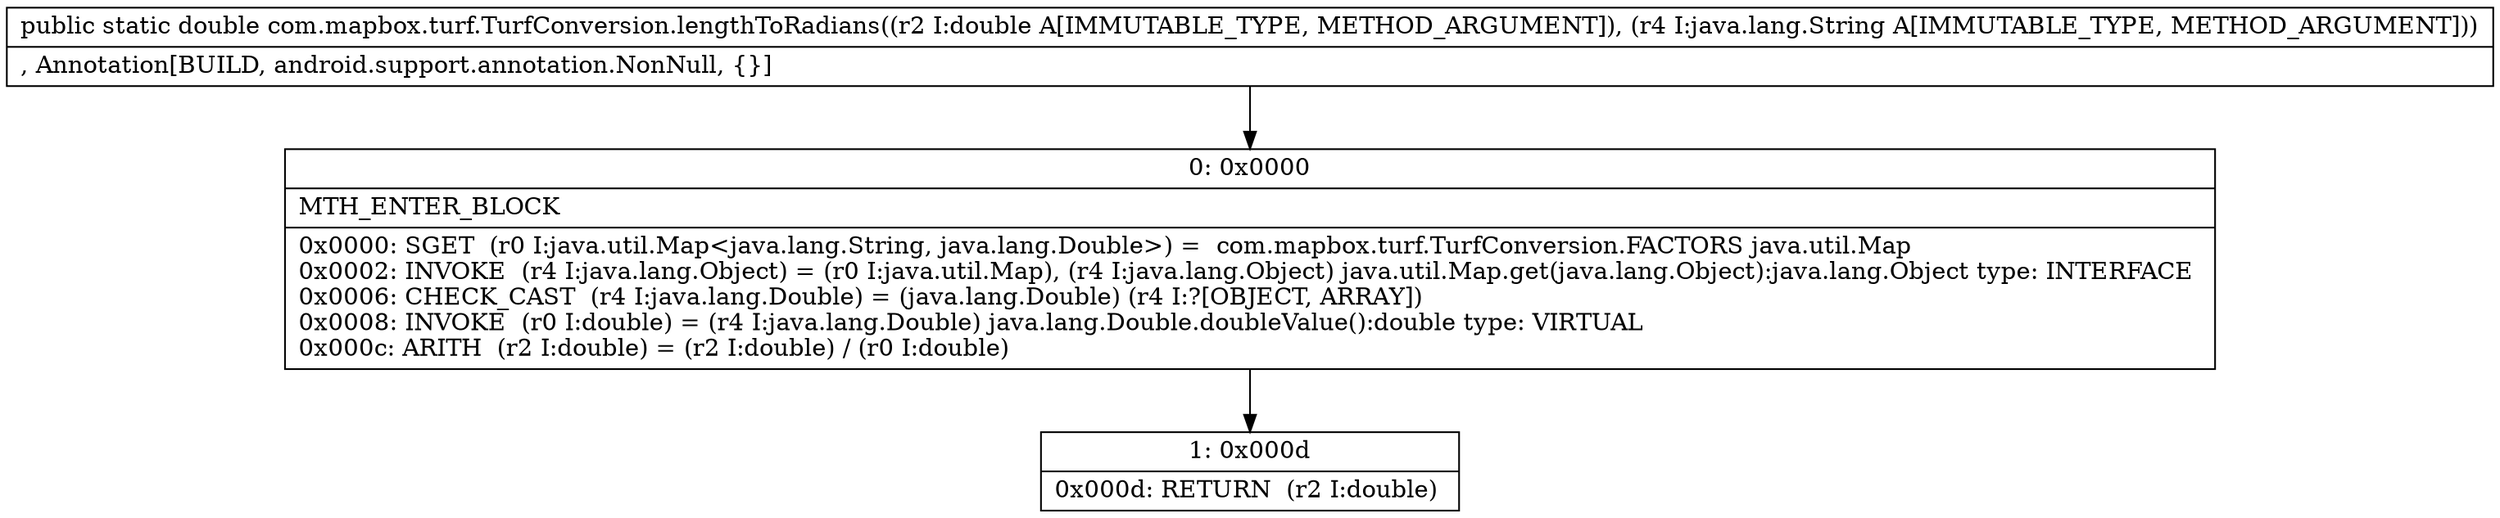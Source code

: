 digraph "CFG forcom.mapbox.turf.TurfConversion.lengthToRadians(DLjava\/lang\/String;)D" {
Node_0 [shape=record,label="{0\:\ 0x0000|MTH_ENTER_BLOCK\l|0x0000: SGET  (r0 I:java.util.Map\<java.lang.String, java.lang.Double\>) =  com.mapbox.turf.TurfConversion.FACTORS java.util.Map \l0x0002: INVOKE  (r4 I:java.lang.Object) = (r0 I:java.util.Map), (r4 I:java.lang.Object) java.util.Map.get(java.lang.Object):java.lang.Object type: INTERFACE \l0x0006: CHECK_CAST  (r4 I:java.lang.Double) = (java.lang.Double) (r4 I:?[OBJECT, ARRAY]) \l0x0008: INVOKE  (r0 I:double) = (r4 I:java.lang.Double) java.lang.Double.doubleValue():double type: VIRTUAL \l0x000c: ARITH  (r2 I:double) = (r2 I:double) \/ (r0 I:double) \l}"];
Node_1 [shape=record,label="{1\:\ 0x000d|0x000d: RETURN  (r2 I:double) \l}"];
MethodNode[shape=record,label="{public static double com.mapbox.turf.TurfConversion.lengthToRadians((r2 I:double A[IMMUTABLE_TYPE, METHOD_ARGUMENT]), (r4 I:java.lang.String A[IMMUTABLE_TYPE, METHOD_ARGUMENT]))  | , Annotation[BUILD, android.support.annotation.NonNull, \{\}]\l}"];
MethodNode -> Node_0;
Node_0 -> Node_1;
}


